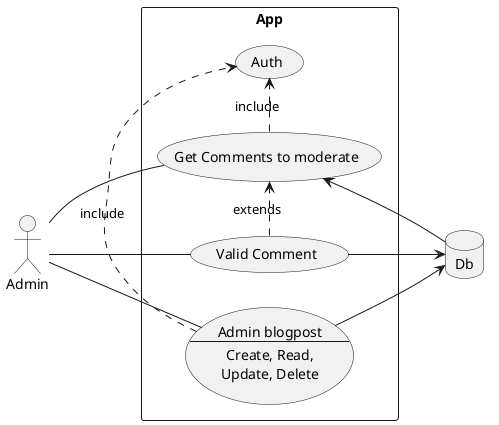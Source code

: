 @startuml
left to right direction

actor Admin
database Db

rectangle App {
    (Get Comments to moderate) as (UC1)
    (Valid Comment) as (UC2)
    usecase UC3 as "Admin blogpost
    --
    Create, Read,
    Update, Delete"

    Admin -- (UC1)
    (UC1) <-- Db
    (UC1) .> (Auth) : include

    Admin -- (UC2)
    (UC2) .> (UC1) : extends
    (UC2) --> Db

    Admin -- (UC3)
    (UC3) .> (Auth) : include
    (UC3) --> Db

}
@enduml